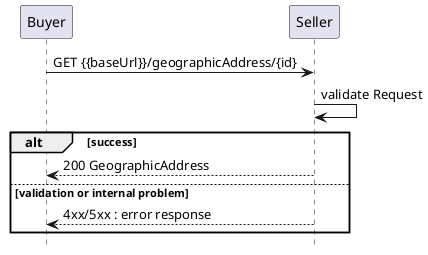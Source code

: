 @startuml

hide footbox

participant Buyer
participant Seller

Buyer -> Seller : GET {{baseUrl}}/geographicAddress/{id}

Seller -> Seller : validate Request

alt success
    Buyer <-- Seller : 200 GeographicAddress
else validation or internal problem
    Buyer <-- Seller: 4xx/5xx : error response
end
@enduml
